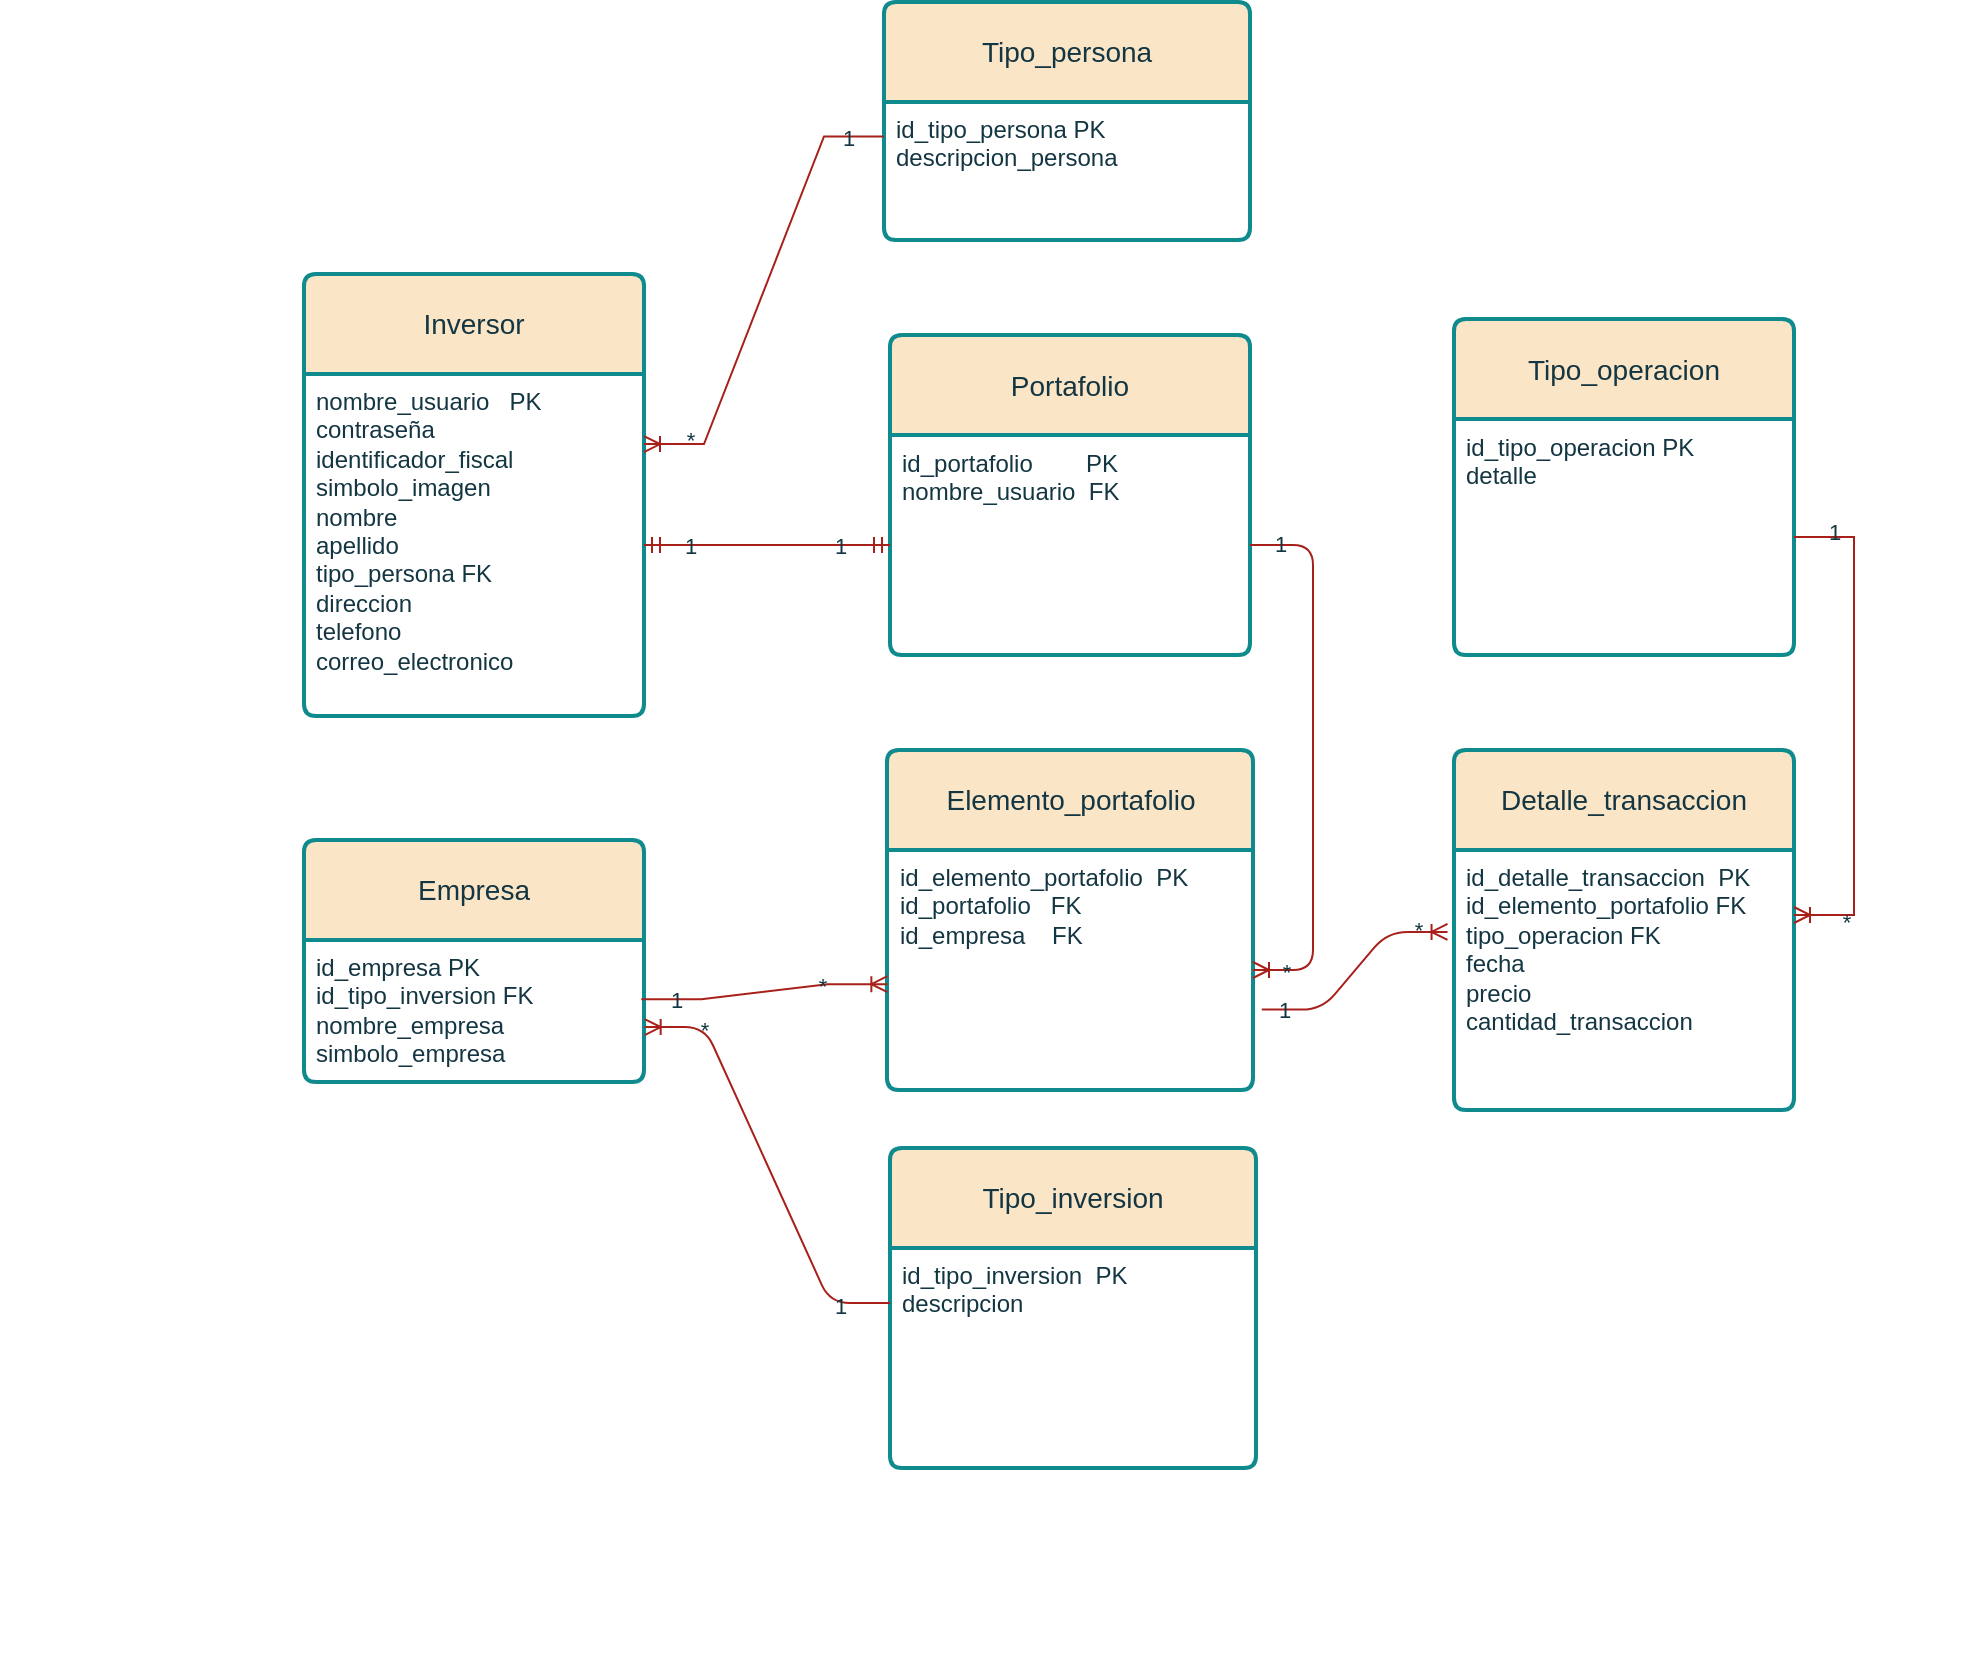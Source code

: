 <mxfile version="24.5.1" type="github">
  <diagram id="R2lEEEUBdFMjLlhIrx00" name="Page-1">
    <mxGraphModel dx="607" dy="1486" grid="1" gridSize="17" guides="1" tooltips="1" connect="1" arrows="1" fold="1" page="1" pageScale="1" pageWidth="827" pageHeight="1169" background="#FFFFFF" math="0" shadow="0" extFonts="Permanent Marker^https://fonts.googleapis.com/css?family=Permanent+Marker">
      <root>
        <mxCell id="0" />
        <mxCell id="1" parent="0" />
        <mxCell id="FRkQdts8WObfKBkTxOf2-8" value="" style="shape=partialRectangle;overflow=hidden;connectable=0;fillColor=none;top=0;left=0;bottom=0;right=0;align=left;spacingLeft=6;rounded=1;labelBackgroundColor=none;strokeColor=#0F8B8D;fontColor=#143642;" parent="1" vertex="1">
          <mxGeometry x="285" y="-210" width="220" height="30" as="geometry">
            <mxRectangle width="220" height="30" as="alternateBounds" />
          </mxGeometry>
        </mxCell>
        <mxCell id="FRkQdts8WObfKBkTxOf2-9" value="" style="shape=partialRectangle;overflow=hidden;connectable=0;fillColor=none;top=0;left=0;bottom=0;right=0;align=left;spacingLeft=6;rounded=1;labelBackgroundColor=none;strokeColor=#0F8B8D;fontColor=#143642;" parent="1" vertex="1">
          <mxGeometry x="285" y="-210" width="220" height="30" as="geometry">
            <mxRectangle width="220" height="30" as="alternateBounds" />
          </mxGeometry>
        </mxCell>
        <mxCell id="rI2ckynDh9ffU-YXD1pw-51" value="" style="shape=partialRectangle;overflow=hidden;connectable=0;fillColor=none;top=0;left=0;bottom=0;right=0;align=left;spacingLeft=6;rounded=1;labelBackgroundColor=none;strokeColor=#0F8B8D;fontColor=#143642;" parent="1" vertex="1">
          <mxGeometry x="1055" y="350" width="220" height="30" as="geometry">
            <mxRectangle width="220" height="30" as="alternateBounds" />
          </mxGeometry>
        </mxCell>
        <mxCell id="7hoT9Ia_uspJayf44At0-24" value="Inversor" style="swimlane;childLayout=stackLayout;horizontal=1;startSize=50;horizontalStack=0;rounded=1;fontSize=14;fontStyle=0;strokeWidth=2;resizeParent=0;resizeLast=1;shadow=0;dashed=0;align=center;arcSize=4;whiteSpace=wrap;html=1;labelBackgroundColor=none;fillColor=#FAE5C7;strokeColor=#0F8B8D;fontColor=#143642;" parent="1" vertex="1">
          <mxGeometry x="436" y="-319" width="170" height="221" as="geometry" />
        </mxCell>
        <mxCell id="7hoT9Ia_uspJayf44At0-25" value="nombre_usuario&amp;nbsp; &amp;nbsp;PK&lt;div&gt;contraseña&lt;br&gt;&lt;/div&gt;&lt;div&gt;identificador_fiscal&lt;br&gt;&lt;div&gt;&lt;div&gt;simbolo_imagen&lt;/div&gt;&lt;div&gt;nombre&lt;/div&gt;&lt;div&gt;apellido&lt;/div&gt;&lt;div&gt;tipo_persona FK&lt;/div&gt;&lt;div&gt;direccion&lt;br&gt;&lt;/div&gt;&lt;div&gt;telefono&lt;br&gt;&lt;/div&gt;&lt;div&gt;correo_electronico&lt;br&gt;&lt;/div&gt;&lt;/div&gt;&lt;/div&gt;" style="align=left;strokeColor=none;fillColor=none;spacingLeft=4;fontSize=12;verticalAlign=top;resizable=0;rotatable=0;part=1;html=1;rounded=1;labelBackgroundColor=none;fontColor=#143642;" parent="7hoT9Ia_uspJayf44At0-24" vertex="1">
          <mxGeometry y="50" width="170" height="171" as="geometry" />
        </mxCell>
        <mxCell id="7hoT9Ia_uspJayf44At0-37" value="Portafolio" style="swimlane;childLayout=stackLayout;horizontal=1;startSize=50;horizontalStack=0;rounded=1;fontSize=14;fontStyle=0;strokeWidth=2;resizeParent=0;resizeLast=1;shadow=0;dashed=0;align=center;arcSize=4;whiteSpace=wrap;html=1;labelBackgroundColor=none;fillColor=#FAE5C7;strokeColor=#0F8B8D;fontColor=#143642;" parent="1" vertex="1">
          <mxGeometry x="729" y="-288.5" width="180" height="160" as="geometry" />
        </mxCell>
        <mxCell id="7hoT9Ia_uspJayf44At0-38" value="id_portafolio&amp;nbsp; &amp;nbsp; &amp;nbsp; &amp;nbsp; PK&lt;br&gt;&lt;div&gt;nombre_usuario&amp;nbsp; FK&lt;/div&gt;&lt;div&gt;&lt;br&gt;&lt;/div&gt;" style="align=left;strokeColor=none;fillColor=none;spacingLeft=4;fontSize=12;verticalAlign=top;resizable=0;rotatable=0;part=1;html=1;rounded=1;labelBackgroundColor=none;fontColor=#143642;" parent="7hoT9Ia_uspJayf44At0-37" vertex="1">
          <mxGeometry y="50" width="180" height="110" as="geometry" />
        </mxCell>
        <mxCell id="7hoT9Ia_uspJayf44At0-45" value="Empresa" style="swimlane;childLayout=stackLayout;horizontal=1;startSize=50;horizontalStack=0;rounded=1;fontSize=14;fontStyle=0;strokeWidth=2;resizeParent=0;resizeLast=1;shadow=0;dashed=0;align=center;arcSize=4;whiteSpace=wrap;html=1;labelBackgroundColor=none;fillColor=#FAE5C7;strokeColor=#0F8B8D;fontColor=#143642;" parent="1" vertex="1">
          <mxGeometry x="436" y="-36" width="170" height="121" as="geometry" />
        </mxCell>
        <mxCell id="7hoT9Ia_uspJayf44At0-46" value="id_empresa PK&lt;div&gt;id_tipo_inversion FK&lt;br&gt;&lt;div&gt;nombre_empresa&lt;/div&gt;&lt;div&gt;simbolo_empresa&lt;/div&gt;&lt;div&gt;&lt;span style=&quot;background-color: initial;&quot;&gt;&amp;nbsp;&lt;/span&gt;&lt;/div&gt;&lt;/div&gt;" style="align=left;strokeColor=none;fillColor=none;spacingLeft=4;fontSize=12;verticalAlign=top;resizable=0;rotatable=0;part=1;html=1;rounded=1;labelBackgroundColor=none;fontColor=#143642;" parent="7hoT9Ia_uspJayf44At0-45" vertex="1">
          <mxGeometry y="50" width="170" height="71" as="geometry" />
        </mxCell>
        <mxCell id="7hoT9Ia_uspJayf44At0-47" value="Tipo_inversion" style="swimlane;childLayout=stackLayout;horizontal=1;startSize=50;horizontalStack=0;rounded=1;fontSize=14;fontStyle=0;strokeWidth=2;resizeParent=0;resizeLast=1;shadow=0;dashed=0;align=center;arcSize=4;whiteSpace=wrap;html=1;labelBackgroundColor=none;fillColor=#FAE5C7;strokeColor=#0F8B8D;fontColor=#143642;" parent="1" vertex="1">
          <mxGeometry x="729" y="118" width="183" height="160" as="geometry" />
        </mxCell>
        <mxCell id="7hoT9Ia_uspJayf44At0-48" value="id_tipo_inversion&amp;nbsp; PK&amp;nbsp; &amp;nbsp;&lt;div&gt;descripcion&lt;/div&gt;" style="align=left;strokeColor=none;fillColor=none;spacingLeft=4;fontSize=12;verticalAlign=top;resizable=0;rotatable=0;part=1;html=1;rounded=1;labelBackgroundColor=none;fontColor=#143642;" parent="7hoT9Ia_uspJayf44At0-47" vertex="1">
          <mxGeometry y="50" width="183" height="110" as="geometry" />
        </mxCell>
        <mxCell id="7hoT9Ia_uspJayf44At0-49" value="Detalle_transaccion" style="swimlane;childLayout=stackLayout;horizontal=1;startSize=50;horizontalStack=0;rounded=1;fontSize=14;fontStyle=0;strokeWidth=2;resizeParent=0;resizeLast=1;shadow=0;dashed=0;align=center;arcSize=4;whiteSpace=wrap;html=1;labelBackgroundColor=none;fillColor=#FAE5C7;strokeColor=#0F8B8D;fontColor=#143642;" parent="1" vertex="1">
          <mxGeometry x="1011" y="-81" width="170" height="180" as="geometry" />
        </mxCell>
        <mxCell id="7hoT9Ia_uspJayf44At0-50" value="id_detalle_transaccion&amp;nbsp; PK&lt;div&gt;id_elemento_portafolio FK&lt;br&gt;&lt;/div&gt;&lt;div&gt;tipo_operacion FK&lt;/div&gt;&lt;div&gt;fecha&lt;/div&gt;&lt;div&gt;precio&lt;/div&gt;&lt;div&gt;cantidad_transaccion&lt;/div&gt;" style="align=left;strokeColor=none;fillColor=none;spacingLeft=4;fontSize=12;verticalAlign=top;resizable=0;rotatable=0;part=1;html=1;rounded=1;labelBackgroundColor=none;fontColor=#143642;" parent="7hoT9Ia_uspJayf44At0-49" vertex="1">
          <mxGeometry y="50" width="170" height="130" as="geometry" />
        </mxCell>
        <mxCell id="AP3MOZmC3ACQSBozkBBV-1" value="Elemento_portafolio" style="swimlane;childLayout=stackLayout;horizontal=1;startSize=50;horizontalStack=0;rounded=1;fontSize=14;fontStyle=0;strokeWidth=2;resizeParent=0;resizeLast=1;shadow=0;dashed=0;align=center;arcSize=4;whiteSpace=wrap;html=1;labelBackgroundColor=none;fillColor=#FAE5C7;strokeColor=#0F8B8D;fontColor=#143642;" parent="1" vertex="1">
          <mxGeometry x="727.5" y="-81" width="183" height="170" as="geometry" />
        </mxCell>
        <mxCell id="AP3MOZmC3ACQSBozkBBV-2" value="&lt;div&gt;id_elemento_portafolio&amp;nbsp; PK&lt;/div&gt;&lt;div&gt;id_portafolio&amp;nbsp; &amp;nbsp;FK&lt;/div&gt;&lt;div&gt;id_empresa&amp;nbsp; &amp;nbsp; FK&lt;/div&gt;&lt;div&gt;&lt;br&gt;&lt;/div&gt;&lt;div&gt;&lt;br&gt;&lt;/div&gt;&lt;div&gt;&lt;br&gt;&lt;/div&gt;" style="align=left;strokeColor=none;fillColor=none;spacingLeft=4;fontSize=12;verticalAlign=top;resizable=0;rotatable=0;part=1;html=1;rounded=1;labelBackgroundColor=none;fontColor=#143642;" parent="AP3MOZmC3ACQSBozkBBV-1" vertex="1">
          <mxGeometry y="50" width="183" height="120" as="geometry" />
        </mxCell>
        <mxCell id="IzTKzGxvQKlJKgZH8_c9-1" value="" style="edgeStyle=entityRelationEdgeStyle;fontSize=12;html=1;endArrow=ERoneToMany;rounded=1;labelBackgroundColor=none;strokeColor=#A8201A;fontColor=default;" parent="1" source="7hoT9Ia_uspJayf44At0-38" target="AP3MOZmC3ACQSBozkBBV-2" edge="1">
          <mxGeometry width="100" height="100" relative="1" as="geometry">
            <mxPoint x="801" y="124.25" as="sourcePoint" />
            <mxPoint x="901" y="24.25" as="targetPoint" />
            <Array as="points">
              <mxPoint x="1026" y="28" />
              <mxPoint x="1014" y="-251" />
              <mxPoint x="1031" y="-251" />
              <mxPoint x="1031" y="-234" />
              <mxPoint x="1031" y="-251" />
              <mxPoint x="1031" y="-268" />
              <mxPoint x="1031" y="-268" />
              <mxPoint x="1166" y="-132" />
            </Array>
          </mxGeometry>
        </mxCell>
        <mxCell id="IzTKzGxvQKlJKgZH8_c9-27" value="&amp;nbsp; 1&amp;nbsp;&amp;nbsp;" style="edgeLabel;html=1;align=center;verticalAlign=middle;resizable=0;points=[];rounded=1;labelBackgroundColor=none;fontColor=#143642;" parent="IzTKzGxvQKlJKgZH8_c9-1" vertex="1" connectable="0">
          <mxGeometry x="-0.893" y="1" relative="1" as="geometry">
            <mxPoint as="offset" />
          </mxGeometry>
        </mxCell>
        <mxCell id="IzTKzGxvQKlJKgZH8_c9-28" value="&amp;nbsp; *&amp;nbsp;&amp;nbsp;" style="edgeLabel;html=1;align=center;verticalAlign=middle;resizable=0;points=[];rounded=1;labelBackgroundColor=none;fontColor=#143642;" parent="IzTKzGxvQKlJKgZH8_c9-1" vertex="1" connectable="0">
          <mxGeometry x="0.855" y="1" relative="1" as="geometry">
            <mxPoint x="-4" as="offset" />
          </mxGeometry>
        </mxCell>
        <mxCell id="IzTKzGxvQKlJKgZH8_c9-12" value="" style="edgeStyle=entityRelationEdgeStyle;fontSize=12;html=1;endArrow=ERoneToMany;rounded=1;exitX=0;exitY=0.25;exitDx=0;exitDy=0;entryX=1.002;entryY=0.613;entryDx=0;entryDy=0;entryPerimeter=0;labelBackgroundColor=none;strokeColor=#A8201A;fontColor=default;" parent="1" source="7hoT9Ia_uspJayf44At0-48" target="7hoT9Ia_uspJayf44At0-46" edge="1">
          <mxGeometry width="100" height="100" relative="1" as="geometry">
            <mxPoint x="521" y="-162" as="sourcePoint" />
            <mxPoint x="621" y="-262" as="targetPoint" />
          </mxGeometry>
        </mxCell>
        <mxCell id="IzTKzGxvQKlJKgZH8_c9-23" value="&amp;nbsp; *&amp;nbsp;&amp;nbsp;" style="edgeLabel;html=1;align=center;verticalAlign=middle;resizable=0;points=[];rounded=1;labelBackgroundColor=none;fontColor=#143642;" parent="IzTKzGxvQKlJKgZH8_c9-12" vertex="1" connectable="0">
          <mxGeometry x="0.847" y="1" relative="1" as="geometry">
            <mxPoint x="13" as="offset" />
          </mxGeometry>
        </mxCell>
        <mxCell id="rvECnaBUvUEXDfrViWp9-22" value="&amp;nbsp; 1&amp;nbsp;&amp;nbsp;" style="edgeLabel;html=1;align=center;verticalAlign=middle;resizable=0;points=[];labelBackgroundColor=none;fontColor=#143642;" parent="IzTKzGxvQKlJKgZH8_c9-12" vertex="1" connectable="0">
          <mxGeometry x="-0.765" y="1" relative="1" as="geometry">
            <mxPoint as="offset" />
          </mxGeometry>
        </mxCell>
        <mxCell id="IzTKzGxvQKlJKgZH8_c9-16" value="" style="edgeStyle=entityRelationEdgeStyle;fontSize=12;html=1;endArrow=ERoneToMany;rounded=1;entryX=-0.019;entryY=0.315;entryDx=0;entryDy=0;exitX=1.024;exitY=0.665;exitDx=0;exitDy=0;entryPerimeter=0;exitPerimeter=0;labelBackgroundColor=none;strokeColor=#A8201A;fontColor=default;" parent="1" source="AP3MOZmC3ACQSBozkBBV-2" target="7hoT9Ia_uspJayf44At0-50" edge="1">
          <mxGeometry width="100" height="100" relative="1" as="geometry">
            <mxPoint x="1256" y="-30" as="sourcePoint" />
            <mxPoint x="1101" y="358" as="targetPoint" />
            <Array as="points">
              <mxPoint x="1331" y="318" />
              <mxPoint x="1252" y="72" />
              <mxPoint x="1320" y="140" />
              <mxPoint x="1252" y="72" />
              <mxPoint x="1354" y="123" />
            </Array>
          </mxGeometry>
        </mxCell>
        <mxCell id="rvECnaBUvUEXDfrViWp9-8" value="&amp;nbsp; *&amp;nbsp;&amp;nbsp;" style="edgeLabel;html=1;align=center;verticalAlign=middle;resizable=0;points=[];labelBackgroundColor=none;fontColor=#143642;" parent="IzTKzGxvQKlJKgZH8_c9-16" vertex="1" connectable="0">
          <mxGeometry x="0.719" y="1" relative="1" as="geometry">
            <mxPoint as="offset" />
          </mxGeometry>
        </mxCell>
        <mxCell id="rvECnaBUvUEXDfrViWp9-9" value="&amp;nbsp; 1&amp;nbsp;&amp;nbsp;" style="edgeLabel;html=1;align=center;verticalAlign=middle;resizable=0;points=[];labelBackgroundColor=none;fontColor=#143642;" parent="IzTKzGxvQKlJKgZH8_c9-16" vertex="1" connectable="0">
          <mxGeometry x="-0.8" relative="1" as="geometry">
            <mxPoint as="offset" />
          </mxGeometry>
        </mxCell>
        <mxCell id="rvECnaBUvUEXDfrViWp9-3" value="Tipo_operacion" style="swimlane;childLayout=stackLayout;horizontal=1;startSize=50;horizontalStack=0;rounded=1;fontSize=14;fontStyle=0;strokeWidth=2;resizeParent=0;resizeLast=1;shadow=0;dashed=0;align=center;arcSize=4;whiteSpace=wrap;html=1;labelBackgroundColor=none;fillColor=#FAE5C7;strokeColor=#0F8B8D;fontColor=#143642;" parent="1" vertex="1">
          <mxGeometry x="1011" y="-296.5" width="170" height="168" as="geometry" />
        </mxCell>
        <mxCell id="rvECnaBUvUEXDfrViWp9-4" value="id_tipo_operacion PK&amp;nbsp;&lt;div&gt;detalle&lt;/div&gt;" style="align=left;strokeColor=none;fillColor=none;spacingLeft=4;fontSize=12;verticalAlign=top;resizable=0;rotatable=0;part=1;html=1;labelBackgroundColor=none;fontColor=#143642;" parent="rvECnaBUvUEXDfrViWp9-3" vertex="1">
          <mxGeometry y="50" width="170" height="118" as="geometry" />
        </mxCell>
        <mxCell id="rvECnaBUvUEXDfrViWp9-10" value="Tipo_persona" style="swimlane;childLayout=stackLayout;horizontal=1;startSize=50;horizontalStack=0;rounded=1;fontSize=14;fontStyle=0;strokeWidth=2;resizeParent=0;resizeLast=1;shadow=0;dashed=0;align=center;arcSize=4;whiteSpace=wrap;html=1;labelBackgroundColor=none;fillColor=#FAE5C7;strokeColor=#0F8B8D;fontColor=#143642;" parent="1" vertex="1">
          <mxGeometry x="726" y="-455" width="183" height="119" as="geometry" />
        </mxCell>
        <mxCell id="rvECnaBUvUEXDfrViWp9-11" value="id_tipo_persona PK&lt;div&gt;descripcion_persona&lt;/div&gt;" style="align=left;strokeColor=none;fillColor=none;spacingLeft=4;fontSize=12;verticalAlign=top;resizable=0;rotatable=0;part=1;html=1;labelBackgroundColor=none;fontColor=#143642;" parent="rvECnaBUvUEXDfrViWp9-10" vertex="1">
          <mxGeometry y="50" width="183" height="69" as="geometry" />
        </mxCell>
        <mxCell id="rvECnaBUvUEXDfrViWp9-25" value="" style="edgeStyle=entityRelationEdgeStyle;fontSize=12;html=1;endArrow=ERmandOne;startArrow=ERmandOne;rounded=0;exitX=1;exitY=0.5;exitDx=0;exitDy=0;entryX=0;entryY=0.5;entryDx=0;entryDy=0;labelBackgroundColor=none;strokeColor=#A8201A;fontColor=default;" parent="1" source="7hoT9Ia_uspJayf44At0-25" target="7hoT9Ia_uspJayf44At0-38" edge="1">
          <mxGeometry width="100" height="100" relative="1" as="geometry">
            <mxPoint x="606" y="-168" as="sourcePoint" />
            <mxPoint x="706" y="-268" as="targetPoint" />
          </mxGeometry>
        </mxCell>
        <mxCell id="rvECnaBUvUEXDfrViWp9-26" value="&amp;nbsp; 1&amp;nbsp;&amp;nbsp;" style="edgeLabel;html=1;align=center;verticalAlign=middle;resizable=0;points=[];labelBackgroundColor=none;fontColor=#143642;" parent="rvECnaBUvUEXDfrViWp9-25" vertex="1" connectable="0">
          <mxGeometry x="-0.638" relative="1" as="geometry">
            <mxPoint as="offset" />
          </mxGeometry>
        </mxCell>
        <mxCell id="rvECnaBUvUEXDfrViWp9-27" value="&amp;nbsp; 1&amp;nbsp;&amp;nbsp;" style="edgeLabel;html=1;align=center;verticalAlign=middle;resizable=0;points=[];labelBackgroundColor=none;fontColor=#143642;" parent="rvECnaBUvUEXDfrViWp9-25" vertex="1" connectable="0">
          <mxGeometry x="0.592" relative="1" as="geometry">
            <mxPoint as="offset" />
          </mxGeometry>
        </mxCell>
        <mxCell id="rvECnaBUvUEXDfrViWp9-30" value="" style="edgeStyle=entityRelationEdgeStyle;fontSize=12;html=1;endArrow=ERoneToMany;rounded=0;entryX=0.001;entryY=0.559;entryDx=0;entryDy=0;entryPerimeter=0;labelBackgroundColor=none;strokeColor=#A8201A;fontColor=default;exitX=0.992;exitY=0.418;exitDx=0;exitDy=0;exitPerimeter=0;" parent="1" target="AP3MOZmC3ACQSBozkBBV-2" edge="1" source="7hoT9Ia_uspJayf44At0-46">
          <mxGeometry width="100" height="100" relative="1" as="geometry">
            <mxPoint x="606" y="53" as="sourcePoint" />
            <mxPoint x="706" y="-47" as="targetPoint" />
          </mxGeometry>
        </mxCell>
        <mxCell id="rvECnaBUvUEXDfrViWp9-32" value="&amp;nbsp; 1&amp;nbsp;&amp;nbsp;" style="edgeLabel;html=1;align=center;verticalAlign=middle;resizable=0;points=[];labelBackgroundColor=none;fontColor=#143642;" parent="rvECnaBUvUEXDfrViWp9-30" vertex="1" connectable="0">
          <mxGeometry x="-0.781" relative="1" as="geometry">
            <mxPoint x="4" as="offset" />
          </mxGeometry>
        </mxCell>
        <mxCell id="rvECnaBUvUEXDfrViWp9-33" value="&amp;nbsp; *&amp;nbsp;&amp;nbsp;" style="edgeLabel;html=1;align=center;verticalAlign=middle;resizable=0;points=[];labelBackgroundColor=none;fontColor=#143642;" parent="rvECnaBUvUEXDfrViWp9-30" vertex="1" connectable="0">
          <mxGeometry x="0.68" y="-1" relative="1" as="geometry">
            <mxPoint x="-13" as="offset" />
          </mxGeometry>
        </mxCell>
        <mxCell id="rvECnaBUvUEXDfrViWp9-34" value="" style="edgeStyle=entityRelationEdgeStyle;fontSize=12;html=1;endArrow=ERoneToMany;rounded=0;exitX=1;exitY=0.5;exitDx=0;exitDy=0;entryX=1;entryY=0.25;entryDx=0;entryDy=0;labelBackgroundColor=none;strokeColor=#A8201A;fontColor=default;" parent="1" source="rvECnaBUvUEXDfrViWp9-4" target="7hoT9Ia_uspJayf44At0-50" edge="1">
          <mxGeometry width="100" height="100" relative="1" as="geometry">
            <mxPoint x="1269.0" y="-45" as="sourcePoint" />
            <mxPoint x="1269.0" y="-234" as="targetPoint" />
            <Array as="points">
              <mxPoint x="1286" y="-98" />
            </Array>
          </mxGeometry>
        </mxCell>
        <mxCell id="rvECnaBUvUEXDfrViWp9-35" value="&amp;nbsp; 1&amp;nbsp;&amp;nbsp;" style="edgeLabel;html=1;align=center;verticalAlign=middle;resizable=0;points=[];labelBackgroundColor=none;fontColor=#143642;" parent="rvECnaBUvUEXDfrViWp9-34" vertex="1" connectable="0">
          <mxGeometry x="-0.845" y="3" relative="1" as="geometry">
            <mxPoint as="offset" />
          </mxGeometry>
        </mxCell>
        <mxCell id="rvECnaBUvUEXDfrViWp9-36" value="&amp;nbsp; *&amp;nbsp;&amp;nbsp;" style="edgeLabel;html=1;align=center;verticalAlign=middle;resizable=0;points=[];labelBackgroundColor=none;fontColor=#143642;" parent="rvECnaBUvUEXDfrViWp9-34" vertex="1" connectable="0">
          <mxGeometry x="0.795" y="3" relative="1" as="geometry">
            <mxPoint as="offset" />
          </mxGeometry>
        </mxCell>
        <mxCell id="rvECnaBUvUEXDfrViWp9-37" value="" style="edgeStyle=entityRelationEdgeStyle;fontSize=12;html=1;endArrow=ERoneToMany;rounded=0;exitX=0;exitY=0.25;exitDx=0;exitDy=0;entryX=1;entryY=0.205;entryDx=0;entryDy=0;entryPerimeter=0;labelBackgroundColor=none;strokeColor=#A8201A;fontColor=default;" parent="1" source="rvECnaBUvUEXDfrViWp9-11" target="7hoT9Ia_uspJayf44At0-25" edge="1">
          <mxGeometry width="100" height="100" relative="1" as="geometry">
            <mxPoint x="601" y="-345.5" as="sourcePoint" />
            <mxPoint x="701" y="-445.5" as="targetPoint" />
          </mxGeometry>
        </mxCell>
        <mxCell id="rvECnaBUvUEXDfrViWp9-38" value="&amp;nbsp; 1&amp;nbsp;&amp;nbsp;" style="edgeLabel;html=1;align=center;verticalAlign=middle;resizable=0;points=[];labelBackgroundColor=none;fontColor=#143642;" parent="rvECnaBUvUEXDfrViWp9-37" vertex="1" connectable="0">
          <mxGeometry x="-0.841" relative="1" as="geometry">
            <mxPoint as="offset" />
          </mxGeometry>
        </mxCell>
        <mxCell id="rvECnaBUvUEXDfrViWp9-39" value="&amp;nbsp; *&amp;nbsp;&amp;nbsp;" style="edgeLabel;html=1;align=center;verticalAlign=middle;resizable=0;points=[];labelBackgroundColor=none;fontColor=#143642;" parent="rvECnaBUvUEXDfrViWp9-37" vertex="1" connectable="0">
          <mxGeometry x="0.798" y="-2" relative="1" as="geometry">
            <mxPoint as="offset" />
          </mxGeometry>
        </mxCell>
      </root>
    </mxGraphModel>
  </diagram>
</mxfile>
